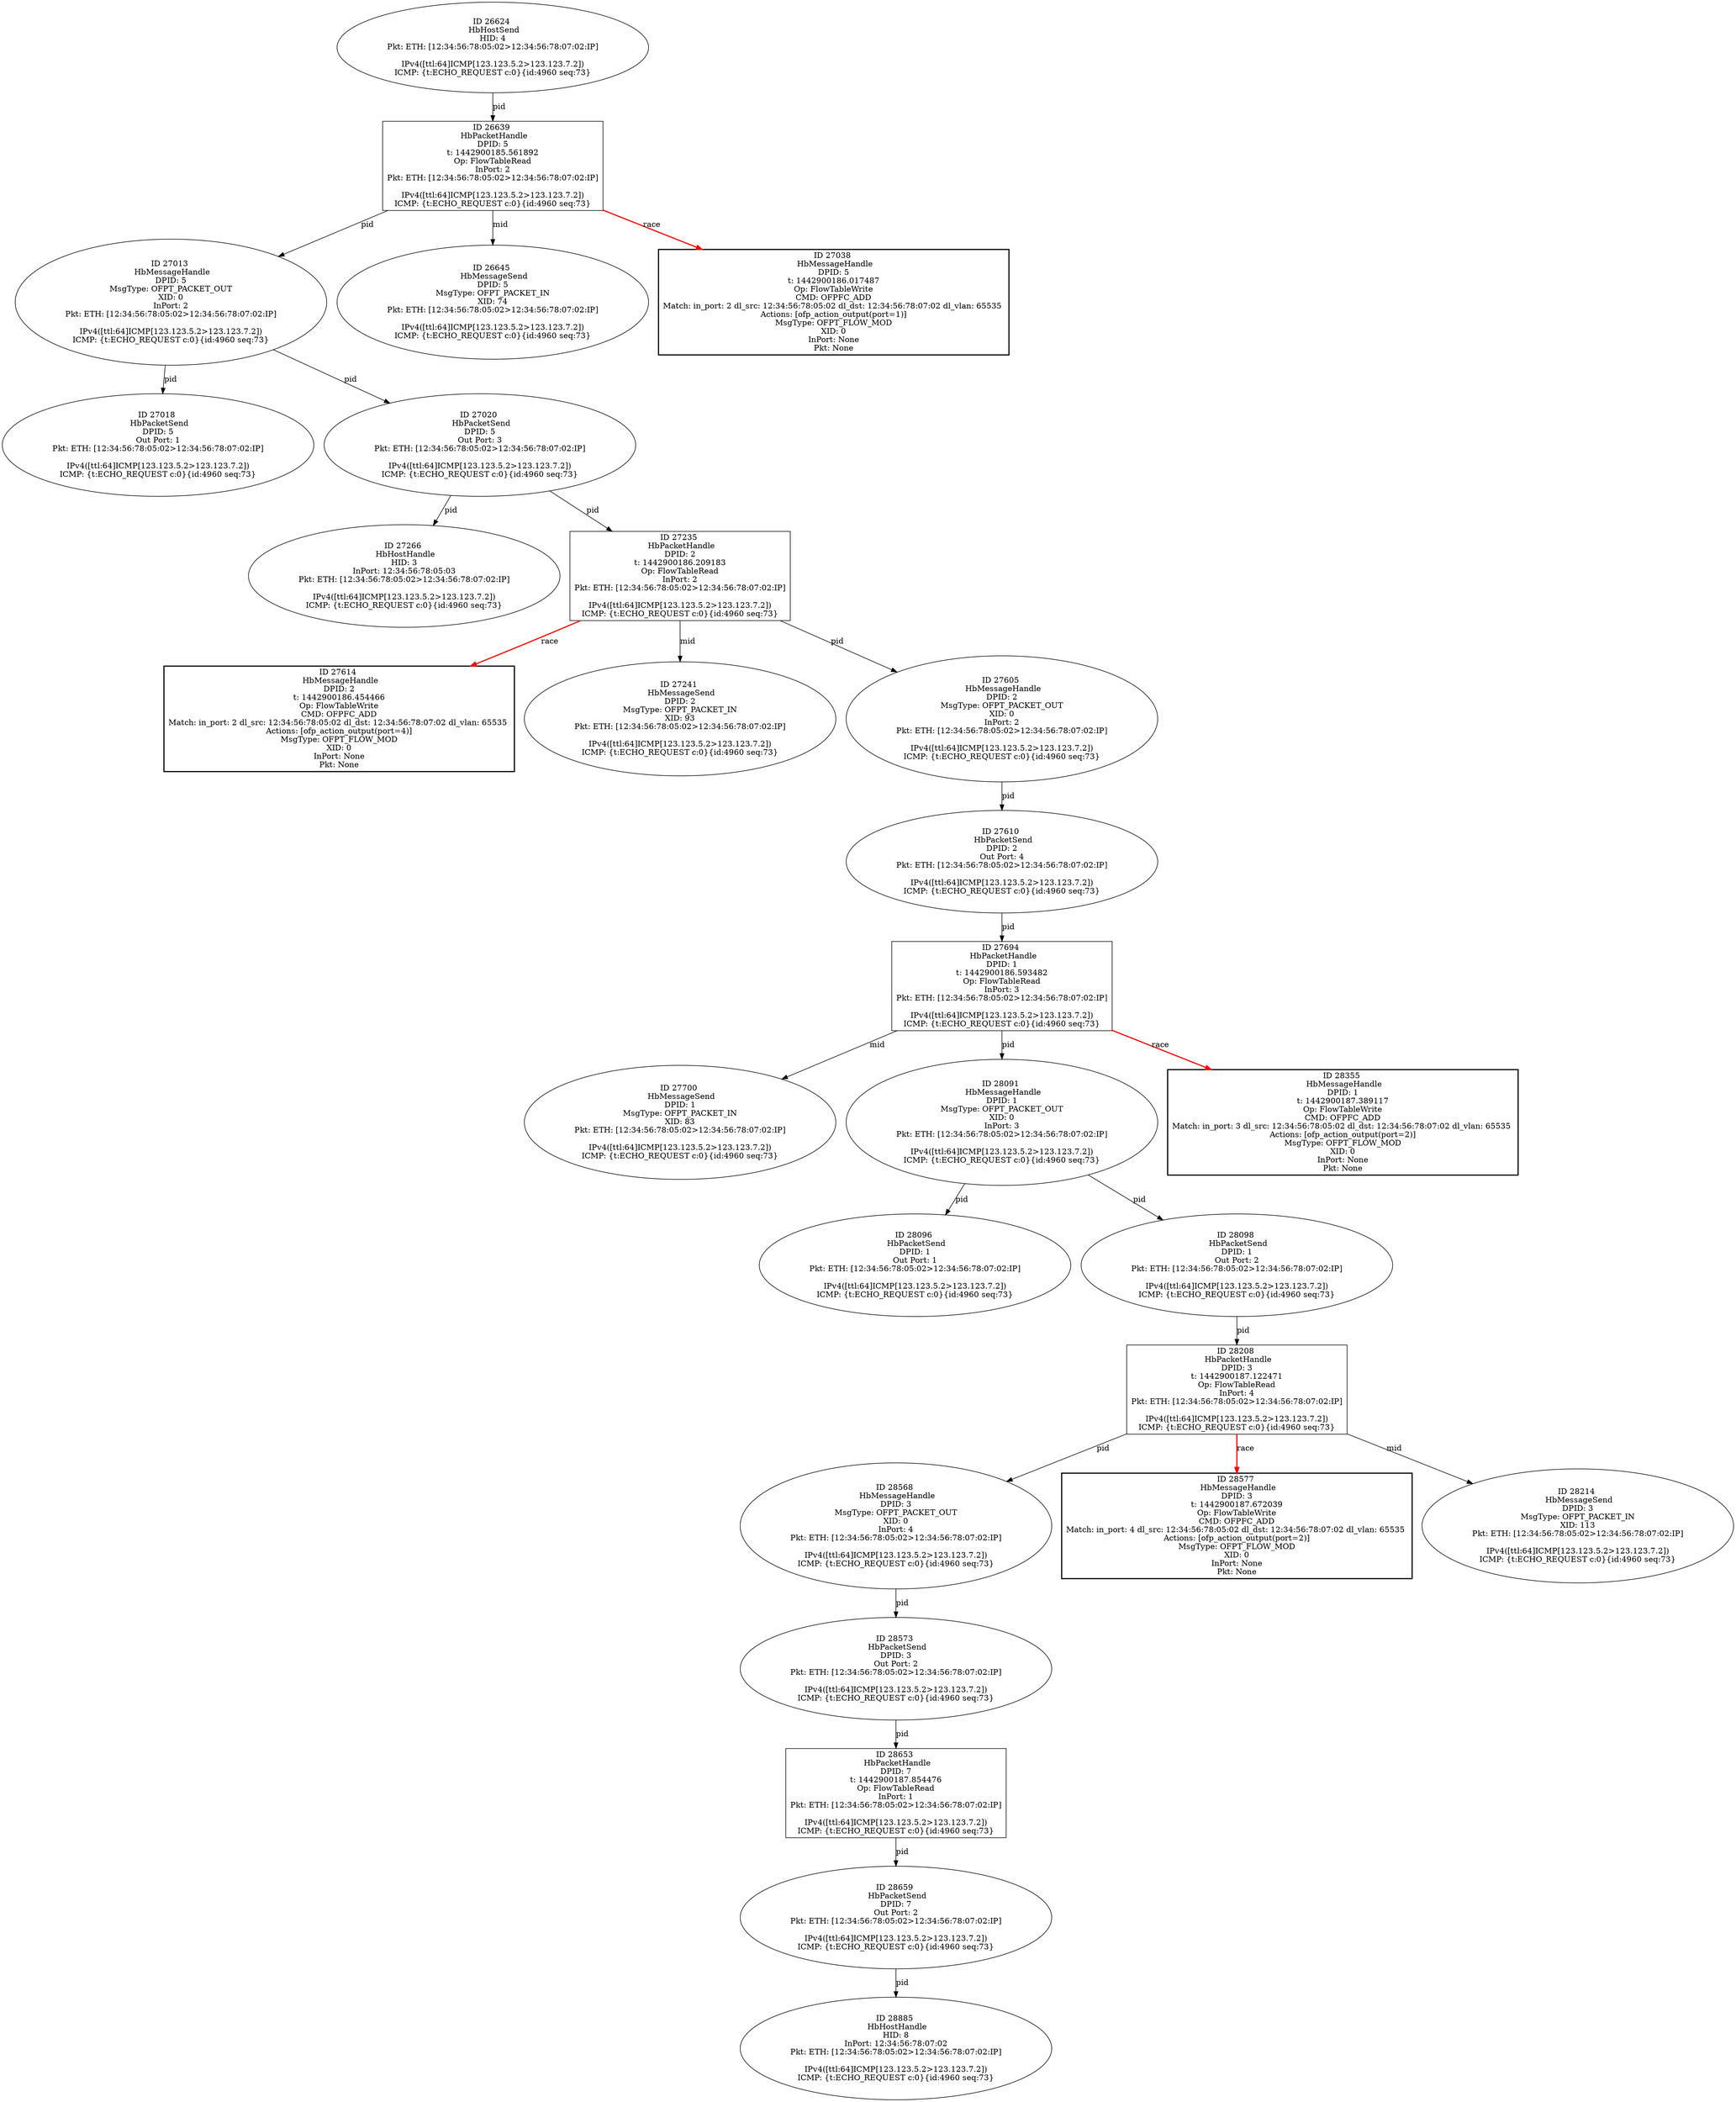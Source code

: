 strict digraph G {
26624 [shape=oval, event=<hb_events.HbHostSend object at 0x10d8d3810>, label="ID 26624 
 HbHostSend
HID: 4
Pkt: ETH: [12:34:56:78:05:02>12:34:56:78:07:02:IP]

IPv4([ttl:64]ICMP[123.123.5.2>123.123.7.2])
ICMP: {t:ECHO_REQUEST c:0}{id:4960 seq:73}"];
27266 [shape=oval, event=<hb_events.HbHostHandle object at 0x10d9cc310>, label="ID 27266 
 HbHostHandle
HID: 3
InPort: 12:34:56:78:05:03
Pkt: ETH: [12:34:56:78:05:02>12:34:56:78:07:02:IP]

IPv4([ttl:64]ICMP[123.123.5.2>123.123.7.2])
ICMP: {t:ECHO_REQUEST c:0}{id:4960 seq:73}"];
27013 [shape=oval, event=<hb_events.HbMessageHandle object at 0x10d959e10>, label="ID 27013 
 HbMessageHandle
DPID: 5
MsgType: OFPT_PACKET_OUT
XID: 0
InPort: 2
Pkt: ETH: [12:34:56:78:05:02>12:34:56:78:07:02:IP]

IPv4([ttl:64]ICMP[123.123.5.2>123.123.7.2])
ICMP: {t:ECHO_REQUEST c:0}{id:4960 seq:73}"];
27018 [shape=oval, event=<hb_events.HbPacketSend object at 0x10d95e710>, label="ID 27018 
 HbPacketSend
DPID: 5
Out Port: 1
Pkt: ETH: [12:34:56:78:05:02>12:34:56:78:07:02:IP]

IPv4([ttl:64]ICMP[123.123.5.2>123.123.7.2])
ICMP: {t:ECHO_REQUEST c:0}{id:4960 seq:73}"];
27020 [shape=oval, event=<hb_events.HbPacketSend object at 0x10d95e950>, label="ID 27020 
 HbPacketSend
DPID: 5
Out Port: 3
Pkt: ETH: [12:34:56:78:05:02>12:34:56:78:07:02:IP]

IPv4([ttl:64]ICMP[123.123.5.2>123.123.7.2])
ICMP: {t:ECHO_REQUEST c:0}{id:4960 seq:73}"];
26639 [shape=box, event=<hb_events.HbPacketHandle object at 0x10d8d3c90>, label="ID 26639 
 HbPacketHandle
DPID: 5
t: 1442900185.561892
Op: FlowTableRead
InPort: 2
Pkt: ETH: [12:34:56:78:05:02>12:34:56:78:07:02:IP]

IPv4([ttl:64]ICMP[123.123.5.2>123.123.7.2])
ICMP: {t:ECHO_REQUEST c:0}{id:4960 seq:73}"];
26645 [shape=oval, event=<hb_events.HbMessageSend object at 0x10d8d9410>, label="ID 26645 
 HbMessageSend
DPID: 5
MsgType: OFPT_PACKET_IN
XID: 74
Pkt: ETH: [12:34:56:78:05:02>12:34:56:78:07:02:IP]

IPv4([ttl:64]ICMP[123.123.5.2>123.123.7.2])
ICMP: {t:ECHO_REQUEST c:0}{id:4960 seq:73}"];
28568 [shape=oval, event=<hb_events.HbMessageHandle object at 0x10dcab090>, label="ID 28568 
 HbMessageHandle
DPID: 3
MsgType: OFPT_PACKET_OUT
XID: 0
InPort: 4
Pkt: ETH: [12:34:56:78:05:02>12:34:56:78:07:02:IP]

IPv4([ttl:64]ICMP[123.123.5.2>123.123.7.2])
ICMP: {t:ECHO_REQUEST c:0}{id:4960 seq:73}"];
28573 [shape=oval, event=<hb_events.HbPacketSend object at 0x10dcd7490>, label="ID 28573 
 HbPacketSend
DPID: 3
Out Port: 2
Pkt: ETH: [12:34:56:78:05:02>12:34:56:78:07:02:IP]

IPv4([ttl:64]ICMP[123.123.5.2>123.123.7.2])
ICMP: {t:ECHO_REQUEST c:0}{id:4960 seq:73}"];
27038 [shape=box, style=bold, event=<hb_events.HbMessageHandle object at 0x10d9658d0>, label="ID 27038 
 HbMessageHandle
DPID: 5
t: 1442900186.017487
Op: FlowTableWrite
CMD: OFPFC_ADD
Match: in_port: 2 dl_src: 12:34:56:78:05:02 dl_dst: 12:34:56:78:07:02 dl_vlan: 65535 
Actions: [ofp_action_output(port=1)]
MsgType: OFPT_FLOW_MOD
XID: 0
InPort: None
Pkt: None"];
28577 [shape=box, style=bold, event=<hb_events.HbMessageHandle object at 0x10dcdd490>, label="ID 28577 
 HbMessageHandle
DPID: 3
t: 1442900187.672039
Op: FlowTableWrite
CMD: OFPFC_ADD
Match: in_port: 4 dl_src: 12:34:56:78:05:02 dl_dst: 12:34:56:78:07:02 dl_vlan: 65535 
Actions: [ofp_action_output(port=2)]
MsgType: OFPT_FLOW_MOD
XID: 0
InPort: None
Pkt: None"];
27694 [shape=box, event=<hb_events.HbPacketHandle object at 0x10da5afd0>, label="ID 27694 
 HbPacketHandle
DPID: 1
t: 1442900186.593482
Op: FlowTableRead
InPort: 3
Pkt: ETH: [12:34:56:78:05:02>12:34:56:78:07:02:IP]

IPv4([ttl:64]ICMP[123.123.5.2>123.123.7.2])
ICMP: {t:ECHO_REQUEST c:0}{id:4960 seq:73}"];
28208 [shape=box, event=<hb_events.HbPacketHandle object at 0x10dba4950>, label="ID 28208 
 HbPacketHandle
DPID: 3
t: 1442900187.122471
Op: FlowTableRead
InPort: 4
Pkt: ETH: [12:34:56:78:05:02>12:34:56:78:07:02:IP]

IPv4([ttl:64]ICMP[123.123.5.2>123.123.7.2])
ICMP: {t:ECHO_REQUEST c:0}{id:4960 seq:73}"];
27700 [shape=oval, event=<hb_events.HbMessageSend object at 0x10da78990>, label="ID 27700 
 HbMessageSend
DPID: 1
MsgType: OFPT_PACKET_IN
XID: 83
Pkt: ETH: [12:34:56:78:05:02>12:34:56:78:07:02:IP]

IPv4([ttl:64]ICMP[123.123.5.2>123.123.7.2])
ICMP: {t:ECHO_REQUEST c:0}{id:4960 seq:73}"];
28214 [shape=oval, event=<hb_events.HbMessageSend object at 0x10dbb0790>, label="ID 28214 
 HbMessageSend
DPID: 3
MsgType: OFPT_PACKET_IN
XID: 113
Pkt: ETH: [12:34:56:78:05:02>12:34:56:78:07:02:IP]

IPv4([ttl:64]ICMP[123.123.5.2>123.123.7.2])
ICMP: {t:ECHO_REQUEST c:0}{id:4960 seq:73}"];
28091 [shape=oval, event=<hb_events.HbMessageHandle object at 0x10db67d10>, label="ID 28091 
 HbMessageHandle
DPID: 1
MsgType: OFPT_PACKET_OUT
XID: 0
InPort: 3
Pkt: ETH: [12:34:56:78:05:02>12:34:56:78:07:02:IP]

IPv4([ttl:64]ICMP[123.123.5.2>123.123.7.2])
ICMP: {t:ECHO_REQUEST c:0}{id:4960 seq:73}"];
28096 [shape=oval, event=<hb_events.HbPacketSend object at 0x10db6e150>, label="ID 28096 
 HbPacketSend
DPID: 1
Out Port: 1
Pkt: ETH: [12:34:56:78:05:02>12:34:56:78:07:02:IP]

IPv4([ttl:64]ICMP[123.123.5.2>123.123.7.2])
ICMP: {t:ECHO_REQUEST c:0}{id:4960 seq:73}"];
28098 [shape=oval, event=<hb_events.HbPacketSend object at 0x10db6e250>, label="ID 28098 
 HbPacketSend
DPID: 1
Out Port: 2
Pkt: ETH: [12:34:56:78:05:02>12:34:56:78:07:02:IP]

IPv4([ttl:64]ICMP[123.123.5.2>123.123.7.2])
ICMP: {t:ECHO_REQUEST c:0}{id:4960 seq:73}"];
28355 [shape=box, style=bold, event=<hb_events.HbMessageHandle object at 0x10dc375d0>, label="ID 28355 
 HbMessageHandle
DPID: 1
t: 1442900187.389117
Op: FlowTableWrite
CMD: OFPFC_ADD
Match: in_port: 3 dl_src: 12:34:56:78:05:02 dl_dst: 12:34:56:78:07:02 dl_vlan: 65535 
Actions: [ofp_action_output(port=2)]
MsgType: OFPT_FLOW_MOD
XID: 0
InPort: None
Pkt: None"];
28885 [shape=oval, event=<hb_events.HbHostHandle object at 0x10ddfb710>, label="ID 28885 
 HbHostHandle
HID: 8
InPort: 12:34:56:78:07:02
Pkt: ETH: [12:34:56:78:05:02>12:34:56:78:07:02:IP]

IPv4([ttl:64]ICMP[123.123.5.2>123.123.7.2])
ICMP: {t:ECHO_REQUEST c:0}{id:4960 seq:73}"];
27610 [shape=oval, event=<hb_events.HbPacketSend object at 0x10da53590>, label="ID 27610 
 HbPacketSend
DPID: 2
Out Port: 4
Pkt: ETH: [12:34:56:78:05:02>12:34:56:78:07:02:IP]

IPv4([ttl:64]ICMP[123.123.5.2>123.123.7.2])
ICMP: {t:ECHO_REQUEST c:0}{id:4960 seq:73}"];
27614 [shape=box, style=bold, event=<hb_events.HbMessageHandle object at 0x10da58190>, label="ID 27614 
 HbMessageHandle
DPID: 2
t: 1442900186.454466
Op: FlowTableWrite
CMD: OFPFC_ADD
Match: in_port: 2 dl_src: 12:34:56:78:05:02 dl_dst: 12:34:56:78:07:02 dl_vlan: 65535 
Actions: [ofp_action_output(port=4)]
MsgType: OFPT_FLOW_MOD
XID: 0
InPort: None
Pkt: None"];
27235 [shape=box, event=<hb_events.HbPacketHandle object at 0x10d9baa10>, label="ID 27235 
 HbPacketHandle
DPID: 2
t: 1442900186.209183
Op: FlowTableRead
InPort: 2
Pkt: ETH: [12:34:56:78:05:02>12:34:56:78:07:02:IP]

IPv4([ttl:64]ICMP[123.123.5.2>123.123.7.2])
ICMP: {t:ECHO_REQUEST c:0}{id:4960 seq:73}"];
27241 [shape=oval, event=<hb_events.HbMessageSend object at 0x10d9c1f90>, label="ID 27241 
 HbMessageSend
DPID: 2
MsgType: OFPT_PACKET_IN
XID: 93
Pkt: ETH: [12:34:56:78:05:02>12:34:56:78:07:02:IP]

IPv4([ttl:64]ICMP[123.123.5.2>123.123.7.2])
ICMP: {t:ECHO_REQUEST c:0}{id:4960 seq:73}"];
28653 [shape=box, event=<hb_events.HbPacketHandle object at 0x10dd26950>, label="ID 28653 
 HbPacketHandle
DPID: 7
t: 1442900187.854476
Op: FlowTableRead
InPort: 1
Pkt: ETH: [12:34:56:78:05:02>12:34:56:78:07:02:IP]

IPv4([ttl:64]ICMP[123.123.5.2>123.123.7.2])
ICMP: {t:ECHO_REQUEST c:0}{id:4960 seq:73}"];
28659 [shape=oval, event=<hb_events.HbPacketSend object at 0x10dd2e690>, label="ID 28659 
 HbPacketSend
DPID: 7
Out Port: 2
Pkt: ETH: [12:34:56:78:05:02>12:34:56:78:07:02:IP]

IPv4([ttl:64]ICMP[123.123.5.2>123.123.7.2])
ICMP: {t:ECHO_REQUEST c:0}{id:4960 seq:73}"];
27605 [shape=oval, event=<hb_events.HbMessageHandle object at 0x10da4c790>, label="ID 27605 
 HbMessageHandle
DPID: 2
MsgType: OFPT_PACKET_OUT
XID: 0
InPort: 2
Pkt: ETH: [12:34:56:78:05:02>12:34:56:78:07:02:IP]

IPv4([ttl:64]ICMP[123.123.5.2>123.123.7.2])
ICMP: {t:ECHO_REQUEST c:0}{id:4960 seq:73}"];
26624 -> 26639  [rel=pid, label=pid];
27013 -> 27018  [rel=pid, label=pid];
27013 -> 27020  [rel=pid, label=pid];
27020 -> 27266  [rel=pid, label=pid];
27020 -> 27235  [rel=pid, label=pid];
26639 -> 26645  [rel=mid, label=mid];
26639 -> 27038  [harmful=True, color=red, style=bold, rel=race, label=race];
26639 -> 27013  [rel=pid, label=pid];
28568 -> 28573  [rel=pid, label=pid];
28573 -> 28653  [rel=pid, label=pid];
27694 -> 28091  [rel=pid, label=pid];
27694 -> 27700  [rel=mid, label=mid];
27694 -> 28355  [harmful=True, color=red, style=bold, rel=race, label=race];
28208 -> 28568  [rel=pid, label=pid];
28208 -> 28577  [harmful=True, color=red, style=bold, rel=race, label=race];
28208 -> 28214  [rel=mid, label=mid];
28091 -> 28096  [rel=pid, label=pid];
28091 -> 28098  [rel=pid, label=pid];
28098 -> 28208  [rel=pid, label=pid];
27610 -> 27694  [rel=pid, label=pid];
27235 -> 27241  [rel=mid, label=mid];
27235 -> 27605  [rel=pid, label=pid];
27235 -> 27614  [harmful=True, color=red, style=bold, rel=race, label=race];
28653 -> 28659  [rel=pid, label=pid];
28659 -> 28885  [rel=pid, label=pid];
27605 -> 27610  [rel=pid, label=pid];
}
